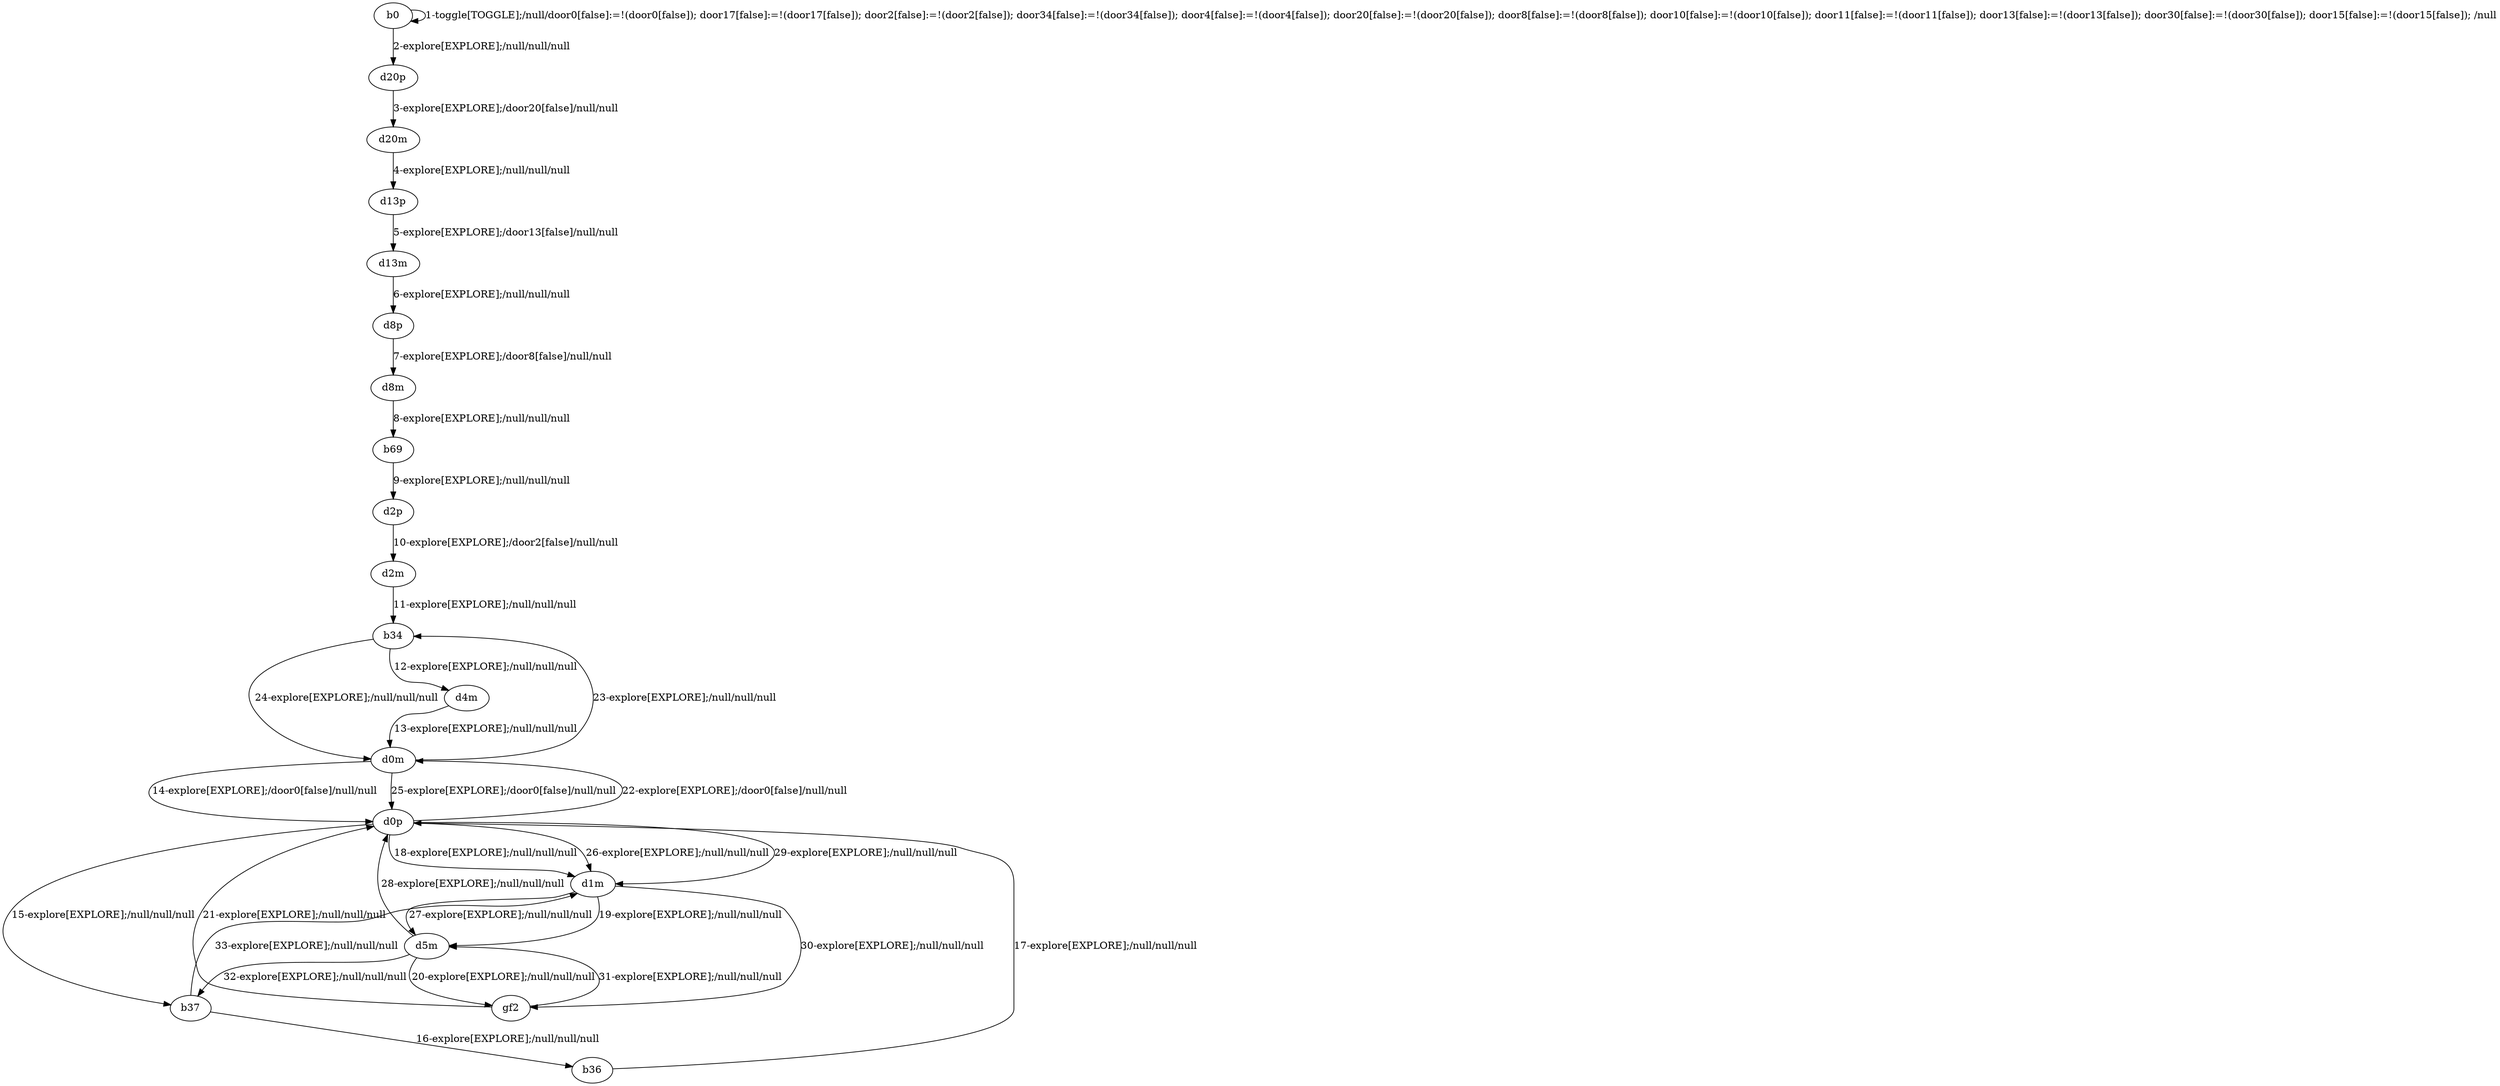 # Total number of goals covered by this test: 1
# d0p --> d0m

digraph g {
"b0" -> "b0" [label = "1-toggle[TOGGLE];/null/door0[false]:=!(door0[false]); door17[false]:=!(door17[false]); door2[false]:=!(door2[false]); door34[false]:=!(door34[false]); door4[false]:=!(door4[false]); door20[false]:=!(door20[false]); door8[false]:=!(door8[false]); door10[false]:=!(door10[false]); door11[false]:=!(door11[false]); door13[false]:=!(door13[false]); door30[false]:=!(door30[false]); door15[false]:=!(door15[false]); /null"];
"b0" -> "d20p" [label = "2-explore[EXPLORE];/null/null/null"];
"d20p" -> "d20m" [label = "3-explore[EXPLORE];/door20[false]/null/null"];
"d20m" -> "d13p" [label = "4-explore[EXPLORE];/null/null/null"];
"d13p" -> "d13m" [label = "5-explore[EXPLORE];/door13[false]/null/null"];
"d13m" -> "d8p" [label = "6-explore[EXPLORE];/null/null/null"];
"d8p" -> "d8m" [label = "7-explore[EXPLORE];/door8[false]/null/null"];
"d8m" -> "b69" [label = "8-explore[EXPLORE];/null/null/null"];
"b69" -> "d2p" [label = "9-explore[EXPLORE];/null/null/null"];
"d2p" -> "d2m" [label = "10-explore[EXPLORE];/door2[false]/null/null"];
"d2m" -> "b34" [label = "11-explore[EXPLORE];/null/null/null"];
"b34" -> "d4m" [label = "12-explore[EXPLORE];/null/null/null"];
"d4m" -> "d0m" [label = "13-explore[EXPLORE];/null/null/null"];
"d0m" -> "d0p" [label = "14-explore[EXPLORE];/door0[false]/null/null"];
"d0p" -> "b37" [label = "15-explore[EXPLORE];/null/null/null"];
"b37" -> "b36" [label = "16-explore[EXPLORE];/null/null/null"];
"b36" -> "d0p" [label = "17-explore[EXPLORE];/null/null/null"];
"d0p" -> "d1m" [label = "18-explore[EXPLORE];/null/null/null"];
"d1m" -> "d5m" [label = "19-explore[EXPLORE];/null/null/null"];
"d5m" -> "gf2" [label = "20-explore[EXPLORE];/null/null/null"];
"gf2" -> "d0p" [label = "21-explore[EXPLORE];/null/null/null"];
"d0p" -> "d0m" [label = "22-explore[EXPLORE];/door0[false]/null/null"];
"d0m" -> "b34" [label = "23-explore[EXPLORE];/null/null/null"];
"b34" -> "d0m" [label = "24-explore[EXPLORE];/null/null/null"];
"d0m" -> "d0p" [label = "25-explore[EXPLORE];/door0[false]/null/null"];
"d0p" -> "d1m" [label = "26-explore[EXPLORE];/null/null/null"];
"d1m" -> "d5m" [label = "27-explore[EXPLORE];/null/null/null"];
"d5m" -> "d0p" [label = "28-explore[EXPLORE];/null/null/null"];
"d0p" -> "d1m" [label = "29-explore[EXPLORE];/null/null/null"];
"d1m" -> "gf2" [label = "30-explore[EXPLORE];/null/null/null"];
"gf2" -> "d5m" [label = "31-explore[EXPLORE];/null/null/null"];
"d5m" -> "b37" [label = "32-explore[EXPLORE];/null/null/null"];
"b37" -> "d1m" [label = "33-explore[EXPLORE];/null/null/null"];
}
